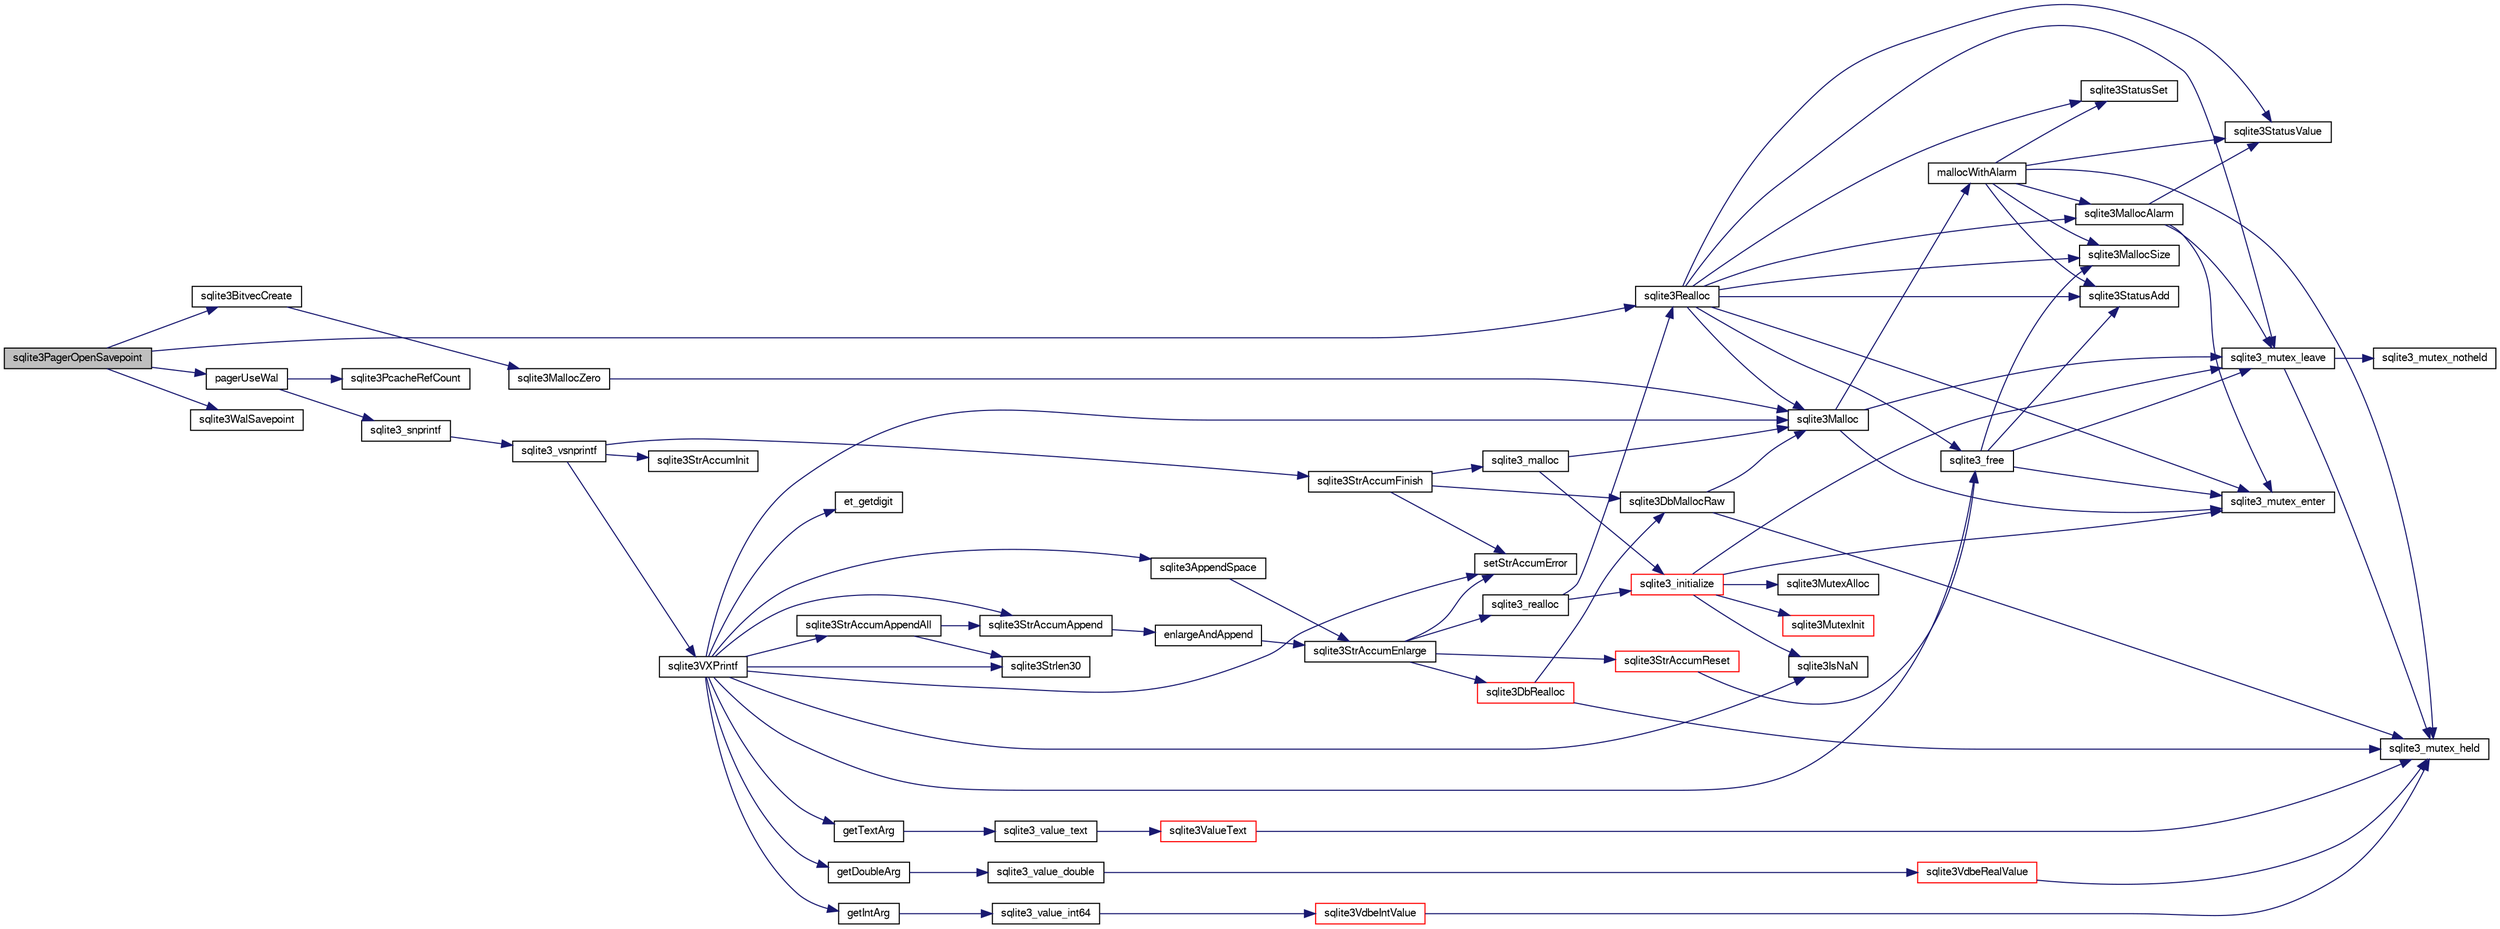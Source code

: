 digraph "sqlite3PagerOpenSavepoint"
{
  edge [fontname="FreeSans",fontsize="10",labelfontname="FreeSans",labelfontsize="10"];
  node [fontname="FreeSans",fontsize="10",shape=record];
  rankdir="LR";
  Node633300 [label="sqlite3PagerOpenSavepoint",height=0.2,width=0.4,color="black", fillcolor="grey75", style="filled", fontcolor="black"];
  Node633300 -> Node633301 [color="midnightblue",fontsize="10",style="solid",fontname="FreeSans"];
  Node633301 [label="sqlite3Realloc",height=0.2,width=0.4,color="black", fillcolor="white", style="filled",URL="$sqlite3_8c.html#ad53aefdfc088f622e23ffe838201fe22"];
  Node633301 -> Node633302 [color="midnightblue",fontsize="10",style="solid",fontname="FreeSans"];
  Node633302 [label="sqlite3Malloc",height=0.2,width=0.4,color="black", fillcolor="white", style="filled",URL="$sqlite3_8c.html#a361a2eaa846b1885f123abe46f5d8b2b"];
  Node633302 -> Node633303 [color="midnightblue",fontsize="10",style="solid",fontname="FreeSans"];
  Node633303 [label="sqlite3_mutex_enter",height=0.2,width=0.4,color="black", fillcolor="white", style="filled",URL="$sqlite3_8c.html#a1c12cde690bd89f104de5cbad12a6bf5"];
  Node633302 -> Node633304 [color="midnightblue",fontsize="10",style="solid",fontname="FreeSans"];
  Node633304 [label="mallocWithAlarm",height=0.2,width=0.4,color="black", fillcolor="white", style="filled",URL="$sqlite3_8c.html#ab070d5cf8e48ec8a6a43cf025d48598b"];
  Node633304 -> Node633305 [color="midnightblue",fontsize="10",style="solid",fontname="FreeSans"];
  Node633305 [label="sqlite3_mutex_held",height=0.2,width=0.4,color="black", fillcolor="white", style="filled",URL="$sqlite3_8c.html#acf77da68932b6bc163c5e68547ecc3e7"];
  Node633304 -> Node633306 [color="midnightblue",fontsize="10",style="solid",fontname="FreeSans"];
  Node633306 [label="sqlite3StatusSet",height=0.2,width=0.4,color="black", fillcolor="white", style="filled",URL="$sqlite3_8c.html#afec7586c01fcb5ea17dc9d7725a589d9"];
  Node633304 -> Node633307 [color="midnightblue",fontsize="10",style="solid",fontname="FreeSans"];
  Node633307 [label="sqlite3StatusValue",height=0.2,width=0.4,color="black", fillcolor="white", style="filled",URL="$sqlite3_8c.html#a30b8ac296c6e200c1fa57708d52c6ef6"];
  Node633304 -> Node633308 [color="midnightblue",fontsize="10",style="solid",fontname="FreeSans"];
  Node633308 [label="sqlite3MallocAlarm",height=0.2,width=0.4,color="black", fillcolor="white", style="filled",URL="$sqlite3_8c.html#ada66988e8471d1198f3219c062377508"];
  Node633308 -> Node633307 [color="midnightblue",fontsize="10",style="solid",fontname="FreeSans"];
  Node633308 -> Node633309 [color="midnightblue",fontsize="10",style="solid",fontname="FreeSans"];
  Node633309 [label="sqlite3_mutex_leave",height=0.2,width=0.4,color="black", fillcolor="white", style="filled",URL="$sqlite3_8c.html#a5838d235601dbd3c1fa993555c6bcc93"];
  Node633309 -> Node633305 [color="midnightblue",fontsize="10",style="solid",fontname="FreeSans"];
  Node633309 -> Node633310 [color="midnightblue",fontsize="10",style="solid",fontname="FreeSans"];
  Node633310 [label="sqlite3_mutex_notheld",height=0.2,width=0.4,color="black", fillcolor="white", style="filled",URL="$sqlite3_8c.html#a83967c837c1c000d3b5adcfaa688f5dc"];
  Node633308 -> Node633303 [color="midnightblue",fontsize="10",style="solid",fontname="FreeSans"];
  Node633304 -> Node633311 [color="midnightblue",fontsize="10",style="solid",fontname="FreeSans"];
  Node633311 [label="sqlite3MallocSize",height=0.2,width=0.4,color="black", fillcolor="white", style="filled",URL="$sqlite3_8c.html#acf5d2a5f35270bafb050bd2def576955"];
  Node633304 -> Node633312 [color="midnightblue",fontsize="10",style="solid",fontname="FreeSans"];
  Node633312 [label="sqlite3StatusAdd",height=0.2,width=0.4,color="black", fillcolor="white", style="filled",URL="$sqlite3_8c.html#afa029f93586aeab4cc85360905dae9cd"];
  Node633302 -> Node633309 [color="midnightblue",fontsize="10",style="solid",fontname="FreeSans"];
  Node633301 -> Node633313 [color="midnightblue",fontsize="10",style="solid",fontname="FreeSans"];
  Node633313 [label="sqlite3_free",height=0.2,width=0.4,color="black", fillcolor="white", style="filled",URL="$sqlite3_8c.html#a6552349e36a8a691af5487999ab09519"];
  Node633313 -> Node633303 [color="midnightblue",fontsize="10",style="solid",fontname="FreeSans"];
  Node633313 -> Node633312 [color="midnightblue",fontsize="10",style="solid",fontname="FreeSans"];
  Node633313 -> Node633311 [color="midnightblue",fontsize="10",style="solid",fontname="FreeSans"];
  Node633313 -> Node633309 [color="midnightblue",fontsize="10",style="solid",fontname="FreeSans"];
  Node633301 -> Node633311 [color="midnightblue",fontsize="10",style="solid",fontname="FreeSans"];
  Node633301 -> Node633303 [color="midnightblue",fontsize="10",style="solid",fontname="FreeSans"];
  Node633301 -> Node633306 [color="midnightblue",fontsize="10",style="solid",fontname="FreeSans"];
  Node633301 -> Node633307 [color="midnightblue",fontsize="10",style="solid",fontname="FreeSans"];
  Node633301 -> Node633308 [color="midnightblue",fontsize="10",style="solid",fontname="FreeSans"];
  Node633301 -> Node633312 [color="midnightblue",fontsize="10",style="solid",fontname="FreeSans"];
  Node633301 -> Node633309 [color="midnightblue",fontsize="10",style="solid",fontname="FreeSans"];
  Node633300 -> Node633314 [color="midnightblue",fontsize="10",style="solid",fontname="FreeSans"];
  Node633314 [label="sqlite3BitvecCreate",height=0.2,width=0.4,color="black", fillcolor="white", style="filled",URL="$sqlite3_8c.html#a0a60c2422cf28790767f5bc7598514ee"];
  Node633314 -> Node633315 [color="midnightblue",fontsize="10",style="solid",fontname="FreeSans"];
  Node633315 [label="sqlite3MallocZero",height=0.2,width=0.4,color="black", fillcolor="white", style="filled",URL="$sqlite3_8c.html#ab3e07a30b9b5471f9f5e8f9cb7229934"];
  Node633315 -> Node633302 [color="midnightblue",fontsize="10",style="solid",fontname="FreeSans"];
  Node633300 -> Node633316 [color="midnightblue",fontsize="10",style="solid",fontname="FreeSans"];
  Node633316 [label="pagerUseWal",height=0.2,width=0.4,color="black", fillcolor="white", style="filled",URL="$sqlite3_8c.html#a31def80bfe1de9284d635ba190a5eb68"];
  Node633316 -> Node633317 [color="midnightblue",fontsize="10",style="solid",fontname="FreeSans"];
  Node633317 [label="sqlite3PcacheRefCount",height=0.2,width=0.4,color="black", fillcolor="white", style="filled",URL="$sqlite3_8c.html#adee2536d23ec9628e0883ccab03b3429"];
  Node633316 -> Node633318 [color="midnightblue",fontsize="10",style="solid",fontname="FreeSans"];
  Node633318 [label="sqlite3_snprintf",height=0.2,width=0.4,color="black", fillcolor="white", style="filled",URL="$sqlite3_8c.html#aa2695a752e971577f5784122f2013c40"];
  Node633318 -> Node633319 [color="midnightblue",fontsize="10",style="solid",fontname="FreeSans"];
  Node633319 [label="sqlite3_vsnprintf",height=0.2,width=0.4,color="black", fillcolor="white", style="filled",URL="$sqlite3_8c.html#a0862c03aea71d62847e452aa655add42"];
  Node633319 -> Node633320 [color="midnightblue",fontsize="10",style="solid",fontname="FreeSans"];
  Node633320 [label="sqlite3StrAccumInit",height=0.2,width=0.4,color="black", fillcolor="white", style="filled",URL="$sqlite3_8c.html#aabf95e113b9d54d519cd15a56215f560"];
  Node633319 -> Node633321 [color="midnightblue",fontsize="10",style="solid",fontname="FreeSans"];
  Node633321 [label="sqlite3VXPrintf",height=0.2,width=0.4,color="black", fillcolor="white", style="filled",URL="$sqlite3_8c.html#a63c25806c9bd4a2b76f9a0eb232c6bde"];
  Node633321 -> Node633322 [color="midnightblue",fontsize="10",style="solid",fontname="FreeSans"];
  Node633322 [label="sqlite3StrAccumAppend",height=0.2,width=0.4,color="black", fillcolor="white", style="filled",URL="$sqlite3_8c.html#a56664fa33def33c5a5245b623441d5e0"];
  Node633322 -> Node633323 [color="midnightblue",fontsize="10",style="solid",fontname="FreeSans"];
  Node633323 [label="enlargeAndAppend",height=0.2,width=0.4,color="black", fillcolor="white", style="filled",URL="$sqlite3_8c.html#a25b21e61dc0883d849890eaa8a18088a"];
  Node633323 -> Node633324 [color="midnightblue",fontsize="10",style="solid",fontname="FreeSans"];
  Node633324 [label="sqlite3StrAccumEnlarge",height=0.2,width=0.4,color="black", fillcolor="white", style="filled",URL="$sqlite3_8c.html#a38976500a97c69d65086eeccca82dd96"];
  Node633324 -> Node633325 [color="midnightblue",fontsize="10",style="solid",fontname="FreeSans"];
  Node633325 [label="setStrAccumError",height=0.2,width=0.4,color="black", fillcolor="white", style="filled",URL="$sqlite3_8c.html#a3dc479a1fc8ba1ab8edfe51f8a0b102c"];
  Node633324 -> Node633326 [color="midnightblue",fontsize="10",style="solid",fontname="FreeSans"];
  Node633326 [label="sqlite3StrAccumReset",height=0.2,width=0.4,color="red", fillcolor="white", style="filled",URL="$sqlite3_8c.html#ad7e70f4ec9d2fa3a63a371e2c7c555d8"];
  Node633326 -> Node633313 [color="midnightblue",fontsize="10",style="solid",fontname="FreeSans"];
  Node633324 -> Node633331 [color="midnightblue",fontsize="10",style="solid",fontname="FreeSans"];
  Node633331 [label="sqlite3DbRealloc",height=0.2,width=0.4,color="red", fillcolor="white", style="filled",URL="$sqlite3_8c.html#ae028f4902a9d29bcaf310ff289ee87dc"];
  Node633331 -> Node633305 [color="midnightblue",fontsize="10",style="solid",fontname="FreeSans"];
  Node633331 -> Node633332 [color="midnightblue",fontsize="10",style="solid",fontname="FreeSans"];
  Node633332 [label="sqlite3DbMallocRaw",height=0.2,width=0.4,color="black", fillcolor="white", style="filled",URL="$sqlite3_8c.html#abbe8be0cf7175e11ddc3e2218fad924e"];
  Node633332 -> Node633305 [color="midnightblue",fontsize="10",style="solid",fontname="FreeSans"];
  Node633332 -> Node633302 [color="midnightblue",fontsize="10",style="solid",fontname="FreeSans"];
  Node633324 -> Node633506 [color="midnightblue",fontsize="10",style="solid",fontname="FreeSans"];
  Node633506 [label="sqlite3_realloc",height=0.2,width=0.4,color="black", fillcolor="white", style="filled",URL="$sqlite3_8c.html#a822d9e42f6ab4b2ec803f311aeb9618d"];
  Node633506 -> Node633334 [color="midnightblue",fontsize="10",style="solid",fontname="FreeSans"];
  Node633334 [label="sqlite3_initialize",height=0.2,width=0.4,color="red", fillcolor="white", style="filled",URL="$sqlite3_8c.html#ab0c0ee2d5d4cf8b28e9572296a8861df"];
  Node633334 -> Node633335 [color="midnightblue",fontsize="10",style="solid",fontname="FreeSans"];
  Node633335 [label="sqlite3MutexInit",height=0.2,width=0.4,color="red", fillcolor="white", style="filled",URL="$sqlite3_8c.html#a7906afcdd1cdb3d0007eb932398a1158"];
  Node633334 -> Node633352 [color="midnightblue",fontsize="10",style="solid",fontname="FreeSans"];
  Node633352 [label="sqlite3MutexAlloc",height=0.2,width=0.4,color="black", fillcolor="white", style="filled",URL="$sqlite3_8c.html#a0e3f432ee581f6876b590e7ad7e84e19"];
  Node633334 -> Node633303 [color="midnightblue",fontsize="10",style="solid",fontname="FreeSans"];
  Node633334 -> Node633309 [color="midnightblue",fontsize="10",style="solid",fontname="FreeSans"];
  Node633334 -> Node633474 [color="midnightblue",fontsize="10",style="solid",fontname="FreeSans"];
  Node633474 [label="sqlite3IsNaN",height=0.2,width=0.4,color="black", fillcolor="white", style="filled",URL="$sqlite3_8c.html#aed4d78203877c3486765ccbc7feebb50"];
  Node633506 -> Node633301 [color="midnightblue",fontsize="10",style="solid",fontname="FreeSans"];
  Node633321 -> Node633580 [color="midnightblue",fontsize="10",style="solid",fontname="FreeSans"];
  Node633580 [label="getIntArg",height=0.2,width=0.4,color="black", fillcolor="white", style="filled",URL="$sqlite3_8c.html#abff258963dbd9205fb299851a64c67be"];
  Node633580 -> Node633465 [color="midnightblue",fontsize="10",style="solid",fontname="FreeSans"];
  Node633465 [label="sqlite3_value_int64",height=0.2,width=0.4,color="black", fillcolor="white", style="filled",URL="$sqlite3_8c.html#ab38d8627f4750672e72712df0b709e0d"];
  Node633465 -> Node633453 [color="midnightblue",fontsize="10",style="solid",fontname="FreeSans"];
  Node633453 [label="sqlite3VdbeIntValue",height=0.2,width=0.4,color="red", fillcolor="white", style="filled",URL="$sqlite3_8c.html#a3dc28e3bfdbecf81633c3697a3aacd45"];
  Node633453 -> Node633305 [color="midnightblue",fontsize="10",style="solid",fontname="FreeSans"];
  Node633321 -> Node633302 [color="midnightblue",fontsize="10",style="solid",fontname="FreeSans"];
  Node633321 -> Node633325 [color="midnightblue",fontsize="10",style="solid",fontname="FreeSans"];
  Node633321 -> Node633581 [color="midnightblue",fontsize="10",style="solid",fontname="FreeSans"];
  Node633581 [label="getDoubleArg",height=0.2,width=0.4,color="black", fillcolor="white", style="filled",URL="$sqlite3_8c.html#a1cf25120072c85bd261983b24c12c3d9"];
  Node633581 -> Node633469 [color="midnightblue",fontsize="10",style="solid",fontname="FreeSans"];
  Node633469 [label="sqlite3_value_double",height=0.2,width=0.4,color="black", fillcolor="white", style="filled",URL="$sqlite3_8c.html#a3e50c1a2dd484a8b6911c9d163816b88"];
  Node633469 -> Node633470 [color="midnightblue",fontsize="10",style="solid",fontname="FreeSans"];
  Node633470 [label="sqlite3VdbeRealValue",height=0.2,width=0.4,color="red", fillcolor="white", style="filled",URL="$sqlite3_8c.html#a5bf943a4f9a5516911b3bc610e3d64e0"];
  Node633470 -> Node633305 [color="midnightblue",fontsize="10",style="solid",fontname="FreeSans"];
  Node633321 -> Node633474 [color="midnightblue",fontsize="10",style="solid",fontname="FreeSans"];
  Node633321 -> Node633394 [color="midnightblue",fontsize="10",style="solid",fontname="FreeSans"];
  Node633394 [label="sqlite3Strlen30",height=0.2,width=0.4,color="black", fillcolor="white", style="filled",URL="$sqlite3_8c.html#a3dcd80ba41f1a308193dee74857b62a7"];
  Node633321 -> Node633582 [color="midnightblue",fontsize="10",style="solid",fontname="FreeSans"];
  Node633582 [label="et_getdigit",height=0.2,width=0.4,color="black", fillcolor="white", style="filled",URL="$sqlite3_8c.html#a40c5a308749ad07cc2397a53e081bff0"];
  Node633321 -> Node633583 [color="midnightblue",fontsize="10",style="solid",fontname="FreeSans"];
  Node633583 [label="getTextArg",height=0.2,width=0.4,color="black", fillcolor="white", style="filled",URL="$sqlite3_8c.html#afbb41850423ef20071cefaab0431e04d"];
  Node633583 -> Node633399 [color="midnightblue",fontsize="10",style="solid",fontname="FreeSans"];
  Node633399 [label="sqlite3_value_text",height=0.2,width=0.4,color="black", fillcolor="white", style="filled",URL="$sqlite3_8c.html#aef2ace3239e6dd59c74110faa70f8171"];
  Node633399 -> Node633400 [color="midnightblue",fontsize="10",style="solid",fontname="FreeSans"];
  Node633400 [label="sqlite3ValueText",height=0.2,width=0.4,color="red", fillcolor="white", style="filled",URL="$sqlite3_8c.html#ad567a94e52d1adf81f4857fdba00a59b"];
  Node633400 -> Node633305 [color="midnightblue",fontsize="10",style="solid",fontname="FreeSans"];
  Node633321 -> Node633584 [color="midnightblue",fontsize="10",style="solid",fontname="FreeSans"];
  Node633584 [label="sqlite3StrAccumAppendAll",height=0.2,width=0.4,color="black", fillcolor="white", style="filled",URL="$sqlite3_8c.html#acaf8f3e4f99a3c3a4a77e9c987547289"];
  Node633584 -> Node633322 [color="midnightblue",fontsize="10",style="solid",fontname="FreeSans"];
  Node633584 -> Node633394 [color="midnightblue",fontsize="10",style="solid",fontname="FreeSans"];
  Node633321 -> Node633585 [color="midnightblue",fontsize="10",style="solid",fontname="FreeSans"];
  Node633585 [label="sqlite3AppendSpace",height=0.2,width=0.4,color="black", fillcolor="white", style="filled",URL="$sqlite3_8c.html#aefd38a5afc0020d4a93855c3ee7c63a8"];
  Node633585 -> Node633324 [color="midnightblue",fontsize="10",style="solid",fontname="FreeSans"];
  Node633321 -> Node633313 [color="midnightblue",fontsize="10",style="solid",fontname="FreeSans"];
  Node633319 -> Node633358 [color="midnightblue",fontsize="10",style="solid",fontname="FreeSans"];
  Node633358 [label="sqlite3StrAccumFinish",height=0.2,width=0.4,color="black", fillcolor="white", style="filled",URL="$sqlite3_8c.html#adb7f26b10ac1b847db6f000ef4c2e2ba"];
  Node633358 -> Node633332 [color="midnightblue",fontsize="10",style="solid",fontname="FreeSans"];
  Node633358 -> Node633359 [color="midnightblue",fontsize="10",style="solid",fontname="FreeSans"];
  Node633359 [label="sqlite3_malloc",height=0.2,width=0.4,color="black", fillcolor="white", style="filled",URL="$sqlite3_8c.html#ac79dba55fc32b6a840cf5a9769bce7cd"];
  Node633359 -> Node633334 [color="midnightblue",fontsize="10",style="solid",fontname="FreeSans"];
  Node633359 -> Node633302 [color="midnightblue",fontsize="10",style="solid",fontname="FreeSans"];
  Node633358 -> Node633325 [color="midnightblue",fontsize="10",style="solid",fontname="FreeSans"];
  Node633300 -> Node633586 [color="midnightblue",fontsize="10",style="solid",fontname="FreeSans"];
  Node633586 [label="sqlite3WalSavepoint",height=0.2,width=0.4,color="black", fillcolor="white", style="filled",URL="$sqlite3_8c.html#ade4ab202b77ef14a81540a873b929013"];
}
